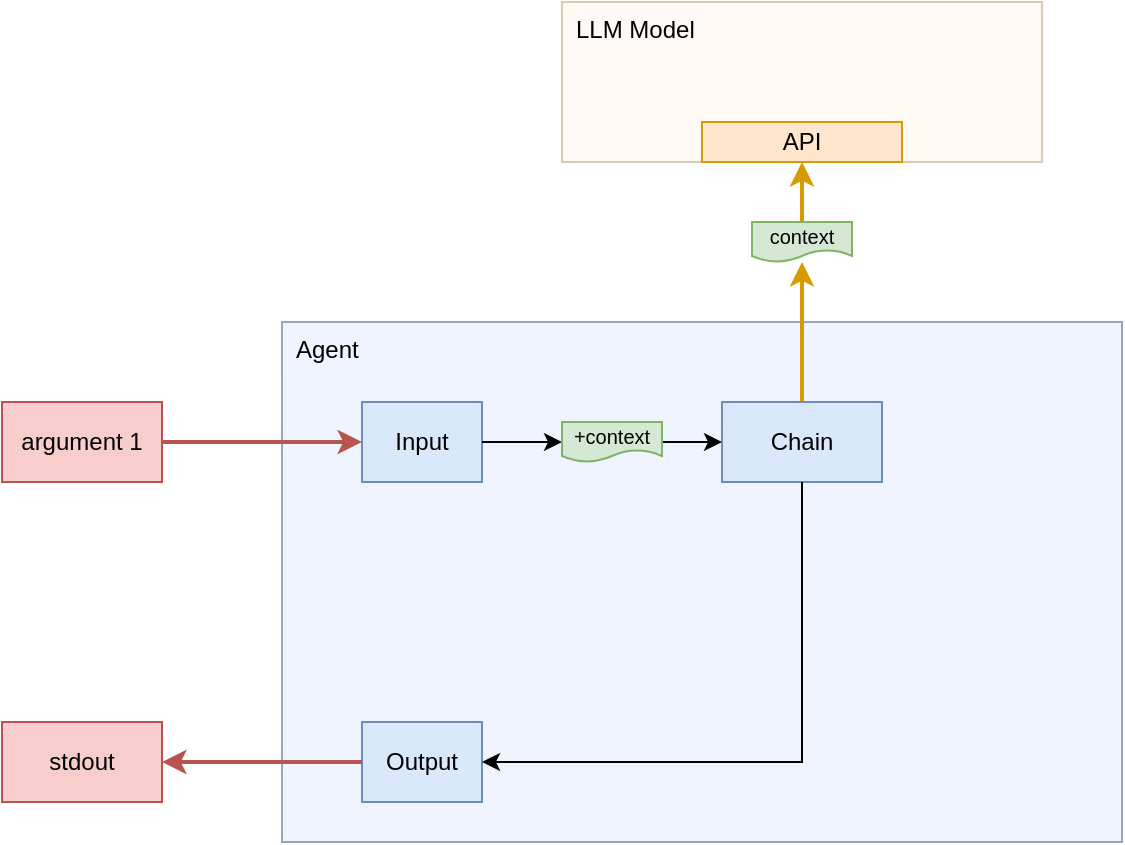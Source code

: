 <mxfile version="27.0.9">
  <diagram name="Page-1" id="8O9bIPkxTm88v-60CmXH">
    <mxGraphModel dx="914" dy="654" grid="1" gridSize="10" guides="1" tooltips="1" connect="1" arrows="1" fold="1" page="1" pageScale="1" pageWidth="850" pageHeight="1100" math="0" shadow="0">
      <root>
        <mxCell id="0" />
        <mxCell id="1" parent="0" />
        <mxCell id="sNEp63KYvdglDLY9eAk5-52" value="step 1 - single API call" parent="0" />
        <mxCell id="sNEp63KYvdglDLY9eAk5-1" value="Agent" style="rounded=0;whiteSpace=wrap;html=1;fillColor=#EFF4FF;strokeColor=#99A4BF;strokeWidth=1;align=left;verticalAlign=top;spacingLeft=5;" parent="sNEp63KYvdglDLY9eAk5-52" vertex="1">
          <mxGeometry x="180" y="200" width="420" height="260" as="geometry" />
        </mxCell>
        <mxCell id="sNEp63KYvdglDLY9eAk5-13" value="LLM Model" style="rounded=0;whiteSpace=wrap;html=1;verticalAlign=top;align=left;spacingLeft=5;fillColor=#FFFAF5;strokeColor=#D7CCB2;" parent="sNEp63KYvdglDLY9eAk5-52" vertex="1">
          <mxGeometry x="320" y="40" width="240" height="80" as="geometry" />
        </mxCell>
        <mxCell id="sNEp63KYvdglDLY9eAk5-25" value="" style="rounded=0;orthogonalLoop=1;jettySize=auto;html=1;exitX=0.5;exitY=0;exitDx=0;exitDy=0;entryX=0.5;entryY=1;entryDx=0;entryDy=0;endArrow=classic;endFill=1;startArrow=none;startFill=0;fillColor=#ffe6cc;strokeColor=#d79b00;strokeWidth=2;" parent="sNEp63KYvdglDLY9eAk5-52" source="sNEp63KYvdglDLY9eAk5-47" target="sNEp63KYvdglDLY9eAk5-26" edge="1">
          <mxGeometry x="-0.022" y="16" relative="1" as="geometry">
            <mxPoint x="-10" y="100" as="sourcePoint" />
            <mxPoint x="360" y="130" as="targetPoint" />
            <mxPoint as="offset" />
          </mxGeometry>
        </mxCell>
        <mxCell id="sNEp63KYvdglDLY9eAk5-26" value="API" style="rounded=0;whiteSpace=wrap;html=1;fillColor=#ffe6cc;strokeColor=#d79b00;" parent="sNEp63KYvdglDLY9eAk5-52" vertex="1">
          <mxGeometry x="390" y="100" width="100" height="20" as="geometry" />
        </mxCell>
        <mxCell id="sNEp63KYvdglDLY9eAk5-48" value="" style="rounded=0;orthogonalLoop=1;jettySize=auto;html=1;exitX=0.5;exitY=0;exitDx=0;exitDy=0;entryX=0.5;entryY=1;entryDx=0;entryDy=0;endArrow=classic;endFill=1;startArrow=none;startFill=0;fillColor=#ffe6cc;strokeColor=#d79b00;strokeWidth=2;" parent="sNEp63KYvdglDLY9eAk5-52" source="sNEp63KYvdglDLY9eAk5-4" target="sNEp63KYvdglDLY9eAk5-47" edge="1">
          <mxGeometry x="-0.022" y="16" relative="1" as="geometry">
            <mxPoint x="440" y="240" as="sourcePoint" />
            <mxPoint x="440" y="120" as="targetPoint" />
            <mxPoint as="offset" />
          </mxGeometry>
        </mxCell>
        <mxCell id="sNEp63KYvdglDLY9eAk5-47" value="context" style="shape=document;whiteSpace=wrap;html=1;boundedLbl=1;fillColor=#d5e8d4;strokeColor=#82b366;fontSize=10;" parent="sNEp63KYvdglDLY9eAk5-52" vertex="1">
          <mxGeometry x="415" y="150" width="50" height="20" as="geometry" />
        </mxCell>
        <mxCell id="sNEp63KYvdglDLY9eAk5-4" value="Chain" style="rounded=0;whiteSpace=wrap;html=1;fillColor=#dae8fc;strokeColor=#6c8ebf;strokeWidth=1;" parent="sNEp63KYvdglDLY9eAk5-52" vertex="1">
          <mxGeometry x="400" y="240" width="80" height="40" as="geometry" />
        </mxCell>
        <mxCell id="sNEp63KYvdglDLY9eAk5-5" value="Input" style="rounded=0;whiteSpace=wrap;html=1;fillColor=#dae8fc;strokeColor=#6c8ebf;strokeWidth=1;" parent="sNEp63KYvdglDLY9eAk5-52" vertex="1">
          <mxGeometry x="220" y="240" width="60" height="40" as="geometry" />
        </mxCell>
        <mxCell id="sNEp63KYvdglDLY9eAk5-7" value="" style="rounded=0;orthogonalLoop=1;jettySize=auto;html=1;entryX=1;entryY=0.5;entryDx=0;entryDy=0;endArrow=none;endFill=0;startArrow=classic;startFill=1;exitX=0;exitY=0.5;exitDx=0;exitDy=0;align=center;verticalAlign=middle;fontFamily=Helvetica;fontSize=11;fontColor=default;labelBackgroundColor=default;" parent="sNEp63KYvdglDLY9eAk5-52" source="sNEp63KYvdglDLY9eAk5-39" target="sNEp63KYvdglDLY9eAk5-5" edge="1">
          <mxGeometry relative="1" as="geometry">
            <mxPoint x="510" y="350" as="sourcePoint" />
            <mxPoint x="610" y="500" as="targetPoint" />
            <Array as="points" />
          </mxGeometry>
        </mxCell>
        <mxCell id="sNEp63KYvdglDLY9eAk5-44" value="" style="rounded=0;orthogonalLoop=1;jettySize=auto;html=1;entryX=1;entryY=0.5;entryDx=0;entryDy=0;endArrow=none;endFill=0;startArrow=classic;startFill=1;exitX=0;exitY=0.5;exitDx=0;exitDy=0;align=center;verticalAlign=middle;fontFamily=Helvetica;fontSize=11;fontColor=default;labelBackgroundColor=default;" parent="sNEp63KYvdglDLY9eAk5-52" source="sNEp63KYvdglDLY9eAk5-4" target="sNEp63KYvdglDLY9eAk5-39" edge="1">
          <mxGeometry relative="1" as="geometry">
            <mxPoint x="400" y="260" as="sourcePoint" />
            <mxPoint x="320" y="260" as="targetPoint" />
            <Array as="points" />
          </mxGeometry>
        </mxCell>
        <mxCell id="sNEp63KYvdglDLY9eAk5-39" value="+context" style="shape=document;whiteSpace=wrap;html=1;boundedLbl=1;fillColor=#d5e8d4;strokeColor=#82b366;fontSize=10;" parent="sNEp63KYvdglDLY9eAk5-52" vertex="1">
          <mxGeometry x="320" y="250" width="50" height="20" as="geometry" />
        </mxCell>
        <mxCell id="sNEp63KYvdglDLY9eAk5-6" value="&lt;div&gt;Output&lt;/div&gt;" style="rounded=0;whiteSpace=wrap;html=1;fillColor=#dae8fc;strokeColor=#6c8ebf;strokeWidth=1;" parent="sNEp63KYvdglDLY9eAk5-52" vertex="1">
          <mxGeometry x="220" y="400" width="60" height="40" as="geometry" />
        </mxCell>
        <mxCell id="sNEp63KYvdglDLY9eAk5-38" value="" style="rounded=0;orthogonalLoop=1;jettySize=auto;html=1;entryX=0;entryY=0.5;entryDx=0;entryDy=0;endArrow=none;endFill=0;startArrow=classic;startFill=1;strokeColor=#b85450;align=center;verticalAlign=middle;fontFamily=Helvetica;fontSize=11;fontColor=default;labelBackgroundColor=default;fillColor=#f8cecc;exitX=1;exitY=0.5;exitDx=0;exitDy=0;strokeWidth=2;" parent="sNEp63KYvdglDLY9eAk5-52" source="sNEp63KYvdglDLY9eAk5-56" target="sNEp63KYvdglDLY9eAk5-6" edge="1">
          <mxGeometry relative="1" as="geometry">
            <mxPoint x="100" y="430" as="sourcePoint" />
            <mxPoint x="170" y="350" as="targetPoint" />
            <Array as="points" />
          </mxGeometry>
        </mxCell>
        <mxCell id="sNEp63KYvdglDLY9eAk5-56" value="stdout" style="rounded=0;whiteSpace=wrap;html=1;fillColor=#f8cecc;strokeColor=#b85450;" parent="sNEp63KYvdglDLY9eAk5-52" vertex="1">
          <mxGeometry x="40" y="400" width="80" height="40" as="geometry" />
        </mxCell>
        <mxCell id="sNEp63KYvdglDLY9eAk5-58" value="[step 1 only]" parent="0" />
        <mxCell id="sNEp63KYvdglDLY9eAk5-37" value="" style="rounded=0;orthogonalLoop=1;jettySize=auto;html=1;entryX=1;entryY=0.5;entryDx=0;entryDy=0;endArrow=none;endFill=0;startArrow=classic;startFill=1;exitX=0;exitY=0.5;exitDx=0;exitDy=0;strokeColor=#b85450;align=center;verticalAlign=middle;fontFamily=Helvetica;fontSize=11;fontColor=default;labelBackgroundColor=default;fillColor=#f8cecc;strokeWidth=2;" parent="sNEp63KYvdglDLY9eAk5-58" source="sNEp63KYvdglDLY9eAk5-5" target="sNEp63KYvdglDLY9eAk5-29" edge="1">
          <mxGeometry relative="1" as="geometry">
            <mxPoint x="410" y="270" as="sourcePoint" />
            <mxPoint x="320" y="270" as="targetPoint" />
            <Array as="points" />
          </mxGeometry>
        </mxCell>
        <mxCell id="sNEp63KYvdglDLY9eAk5-29" value="argument 1" style="rounded=0;whiteSpace=wrap;html=1;fillColor=#f8cecc;strokeColor=#b85450;" parent="sNEp63KYvdglDLY9eAk5-58" vertex="1">
          <mxGeometry x="40" y="240" width="80" height="40" as="geometry" />
        </mxCell>
        <mxCell id="sNEp63KYvdglDLY9eAk5-59" value="" style="rounded=0;orthogonalLoop=1;jettySize=auto;html=1;entryX=0.5;entryY=1;entryDx=0;entryDy=0;endArrow=none;endFill=0;startArrow=classic;startFill=1;exitX=1;exitY=0.5;exitDx=0;exitDy=0;align=center;verticalAlign=middle;fontFamily=Helvetica;fontSize=11;fontColor=default;labelBackgroundColor=default;" parent="sNEp63KYvdglDLY9eAk5-58" source="sNEp63KYvdglDLY9eAk5-6" target="sNEp63KYvdglDLY9eAk5-4" edge="1">
          <mxGeometry relative="1" as="geometry">
            <mxPoint x="340" y="270" as="sourcePoint" />
            <mxPoint x="310" y="270" as="targetPoint" />
            <Array as="points">
              <mxPoint x="440" y="420" />
            </Array>
          </mxGeometry>
        </mxCell>
        <mxCell id="sNEp63KYvdglDLY9eAk5-57" value="step 2 - chat loop" parent="0" visible="0" />
        <mxCell id="sNEp63KYvdglDLY9eAk5-60" value="" style="rounded=0;orthogonalLoop=1;jettySize=auto;html=1;entryX=1;entryY=0.5;entryDx=0;entryDy=0;endArrow=none;endFill=0;startArrow=classic;startFill=1;exitX=0;exitY=0.5;exitDx=0;exitDy=0;strokeColor=#b85450;align=center;verticalAlign=middle;fontFamily=Helvetica;fontSize=11;fontColor=default;labelBackgroundColor=default;fillColor=#f8cecc;strokeWidth=2;" parent="sNEp63KYvdglDLY9eAk5-57" source="sNEp63KYvdglDLY9eAk5-5" target="sNEp63KYvdglDLY9eAk5-61" edge="1">
          <mxGeometry relative="1" as="geometry">
            <mxPoint x="230" y="270" as="sourcePoint" />
            <mxPoint x="330" y="280" as="targetPoint" />
            <Array as="points" />
          </mxGeometry>
        </mxCell>
        <mxCell id="sNEp63KYvdglDLY9eAk5-61" value="stdin" style="rounded=0;whiteSpace=wrap;html=1;fillColor=#f8cecc;strokeColor=#b85450;" parent="sNEp63KYvdglDLY9eAk5-57" vertex="1">
          <mxGeometry x="40" y="240" width="80" height="40" as="geometry" />
        </mxCell>
        <mxCell id="sNEp63KYvdglDLY9eAk5-45" value="" style="rounded=0;orthogonalLoop=1;jettySize=auto;html=1;entryX=0.5;entryY=0;entryDx=0;entryDy=0;endArrow=none;endFill=0;startArrow=classic;startFill=1;exitX=0.5;exitY=1;exitDx=0;exitDy=0;align=center;verticalAlign=middle;fontFamily=Helvetica;fontSize=11;fontColor=default;labelBackgroundColor=default;" parent="sNEp63KYvdglDLY9eAk5-57" source="sNEp63KYvdglDLY9eAk5-5" target="sNEp63KYvdglDLY9eAk5-6" edge="1">
          <mxGeometry relative="1" as="geometry">
            <mxPoint x="260" y="280" as="sourcePoint" />
            <mxPoint x="260" y="400" as="targetPoint" />
            <Array as="points" />
          </mxGeometry>
        </mxCell>
        <mxCell id="sNEp63KYvdglDLY9eAk5-42" value="+context" style="shape=document;whiteSpace=wrap;html=1;boundedLbl=1;fillColor=#d5e8d4;strokeColor=#82b366;fontSize=10;" parent="sNEp63KYvdglDLY9eAk5-57" vertex="1">
          <mxGeometry x="320" y="410" width="50" height="20" as="geometry" />
        </mxCell>
        <mxCell id="sNEp63KYvdglDLY9eAk5-49" value="" style="rounded=0;orthogonalLoop=1;jettySize=auto;html=1;entryX=0;entryY=0.5;entryDx=0;entryDy=0;endArrow=none;endFill=0;startArrow=classic;startFill=1;exitX=1;exitY=0.5;exitDx=0;exitDy=0;" parent="sNEp63KYvdglDLY9eAk5-57" source="sNEp63KYvdglDLY9eAk5-6" target="sNEp63KYvdglDLY9eAk5-42" edge="1">
          <mxGeometry relative="1" as="geometry">
            <mxPoint x="300" y="420" as="sourcePoint" />
            <mxPoint x="620" y="260" as="targetPoint" />
            <Array as="points" />
          </mxGeometry>
        </mxCell>
        <mxCell id="sNEp63KYvdglDLY9eAk5-62" value="[step 2 only]" parent="0" visible="0" />
        <mxCell id="sNEp63KYvdglDLY9eAk5-63" value="" style="rounded=0;orthogonalLoop=1;jettySize=auto;html=1;entryX=0.5;entryY=1;entryDx=0;entryDy=0;endArrow=none;endFill=0;startArrow=classic;startFill=1;exitX=1;exitY=0.5;exitDx=0;exitDy=0;align=center;verticalAlign=middle;fontFamily=Helvetica;fontSize=11;fontColor=default;labelBackgroundColor=default;" parent="sNEp63KYvdglDLY9eAk5-62" source="sNEp63KYvdglDLY9eAk5-42" target="sNEp63KYvdglDLY9eAk5-4" edge="1">
          <mxGeometry relative="1" as="geometry">
            <mxPoint x="310" y="430" as="sourcePoint" />
            <mxPoint x="450" y="290" as="targetPoint" />
            <Array as="points">
              <mxPoint x="440" y="420" />
            </Array>
          </mxGeometry>
        </mxCell>
        <mxCell id="sNEp63KYvdglDLY9eAk5-55" value="step3 - tool: read_file" parent="0" visible="0" />
        <mxCell id="sNEp63KYvdglDLY9eAk5-36" value="Tools" style="rounded=0;whiteSpace=wrap;html=1;verticalAlign=top;align=left;spacingLeft=5;fillColor=#F4EDF7;strokeColor=#B88DCC;" parent="sNEp63KYvdglDLY9eAk5-55" vertex="1">
          <mxGeometry x="320" y="500" width="240" height="120" as="geometry" />
        </mxCell>
        <mxCell id="sNEp63KYvdglDLY9eAk5-35" value="" style="rounded=0;orthogonalLoop=1;jettySize=auto;html=1;entryX=0.5;entryY=1;entryDx=0;entryDy=0;endArrow=classic;endFill=1;startArrow=classic;startFill=1;exitX=0.5;exitY=0;exitDx=0;exitDy=0;strokeColor=#9673a6;align=center;verticalAlign=middle;fontFamily=Helvetica;fontSize=11;fontColor=default;labelBackgroundColor=default;fillColor=#e1d5e7;jumpStyle=arc;strokeWidth=2;" parent="sNEp63KYvdglDLY9eAk5-55" source="sNEp63KYvdglDLY9eAk5-36" target="sNEp63KYvdglDLY9eAk5-2" edge="1">
          <mxGeometry relative="1" as="geometry">
            <mxPoint x="410" y="270" as="sourcePoint" />
            <mxPoint x="310" y="270" as="targetPoint" />
            <Array as="points" />
          </mxGeometry>
        </mxCell>
        <mxCell id="sNEp63KYvdglDLY9eAk5-2" value="Tool Calls" style="rounded=0;whiteSpace=wrap;html=1;fillColor=#dae8fc;strokeColor=#6c8ebf;strokeWidth=1;" parent="sNEp63KYvdglDLY9eAk5-55" vertex="1">
          <mxGeometry x="400" y="400" width="80" height="40" as="geometry" />
        </mxCell>
        <mxCell id="-ElaCYlkuFFpxOwei28A-5" value="" style="rounded=0;orthogonalLoop=1;jettySize=auto;html=1;entryX=0.5;entryY=0;entryDx=0;entryDy=0;endArrow=none;endFill=0;startArrow=classic;startFill=1;exitX=0.494;exitY=0.874;exitDx=0;exitDy=0;align=center;verticalAlign=middle;fontFamily=Helvetica;fontSize=11;fontColor=default;labelBackgroundColor=default;exitPerimeter=0;dashed=1;" edge="1" parent="sNEp63KYvdglDLY9eAk5-55" source="sNEp63KYvdglDLY9eAk5-43" target="sNEp63KYvdglDLY9eAk5-2">
          <mxGeometry relative="1" as="geometry">
            <mxPoint x="430" y="280" as="sourcePoint" />
            <mxPoint x="430" y="300" as="targetPoint" />
            <Array as="points" />
          </mxGeometry>
        </mxCell>
        <mxCell id="sNEp63KYvdglDLY9eAk5-43" value="+context" style="shape=document;whiteSpace=wrap;html=1;boundedLbl=1;fillColor=#d5e8d4;strokeColor=#82b366;fontSize=10;" parent="sNEp63KYvdglDLY9eAk5-55" vertex="1">
          <mxGeometry x="415" y="330" width="50" height="20" as="geometry" />
        </mxCell>
        <mxCell id="sNEp63KYvdglDLY9eAk5-46" value="" style="rounded=0;orthogonalLoop=1;jettySize=auto;html=1;entryX=0.5;entryY=0;entryDx=0;entryDy=0;endArrow=none;endFill=0;startArrow=classic;startFill=1;exitX=0.5;exitY=1;exitDx=0;exitDy=0;align=center;verticalAlign=middle;fontFamily=Helvetica;fontSize=11;fontColor=default;labelBackgroundColor=default;dashed=1;" parent="sNEp63KYvdglDLY9eAk5-55" source="sNEp63KYvdglDLY9eAk5-4" target="sNEp63KYvdglDLY9eAk5-43" edge="1">
          <mxGeometry relative="1" as="geometry">
            <mxPoint x="440" y="280" as="sourcePoint" />
            <mxPoint x="440" y="330" as="targetPoint" />
            <Array as="points" />
          </mxGeometry>
        </mxCell>
        <mxCell id="-ElaCYlkuFFpxOwei28A-6" value="" style="rounded=0;orthogonalLoop=1;jettySize=auto;html=1;entryX=0;entryY=0.5;entryDx=0;entryDy=0;endArrow=none;endFill=0;startArrow=classic;startFill=1;exitX=1;exitY=0.5;exitDx=0;exitDy=0;" edge="1" parent="sNEp63KYvdglDLY9eAk5-55" source="sNEp63KYvdglDLY9eAk5-42" target="sNEp63KYvdglDLY9eAk5-2">
          <mxGeometry relative="1" as="geometry">
            <mxPoint x="310" y="440" as="sourcePoint" />
            <mxPoint x="340" y="440" as="targetPoint" />
            <Array as="points" />
          </mxGeometry>
        </mxCell>
        <mxCell id="-ElaCYlkuFFpxOwei28A-4" value="" style="rounded=0;orthogonalLoop=1;jettySize=auto;html=1;entryX=1;entryY=0.5;entryDx=0;entryDy=0;endArrow=none;endFill=0;startArrow=classic;startFill=1;exitX=1;exitY=0.5;exitDx=0;exitDy=0;" edge="1" parent="sNEp63KYvdglDLY9eAk5-55" source="sNEp63KYvdglDLY9eAk5-2" target="sNEp63KYvdglDLY9eAk5-4">
          <mxGeometry relative="1" as="geometry">
            <mxPoint x="380" y="420" as="sourcePoint" />
            <mxPoint x="480" y="260" as="targetPoint" />
            <Array as="points">
              <mxPoint x="550" y="420" />
              <mxPoint x="550" y="260" />
            </Array>
          </mxGeometry>
        </mxCell>
        <mxCell id="sNEp63KYvdglDLY9eAk5-64" value="read_file" style="rounded=0;whiteSpace=wrap;html=1;verticalAlign=middle;align=center;spacingLeft=5;fillColor=#e1d5e7;strokeColor=#9673a6;" parent="sNEp63KYvdglDLY9eAk5-55" vertex="1">
          <mxGeometry x="340" y="540" width="80" height="20" as="geometry" />
        </mxCell>
        <mxCell id="sNEp63KYvdglDLY9eAk5-65" value="step 4 - tools: ls_dir, edit_file, create_file" parent="0" visible="0" />
        <mxCell id="sNEp63KYvdglDLY9eAk5-66" value="ls_dir" style="rounded=0;whiteSpace=wrap;html=1;verticalAlign=middle;align=center;spacingLeft=5;fillColor=#e1d5e7;strokeColor=#9673a6;" parent="sNEp63KYvdglDLY9eAk5-65" vertex="1">
          <mxGeometry x="340" y="580" width="80" height="20" as="geometry" />
        </mxCell>
        <mxCell id="sNEp63KYvdglDLY9eAk5-71" value="edit_file" style="rounded=0;whiteSpace=wrap;html=1;verticalAlign=middle;align=center;spacingLeft=5;fillColor=#e1d5e7;strokeColor=#9673a6;" parent="sNEp63KYvdglDLY9eAk5-65" vertex="1">
          <mxGeometry x="460" y="540" width="80" height="20" as="geometry" />
        </mxCell>
        <mxCell id="sNEp63KYvdglDLY9eAk5-72" value="create_file" style="rounded=0;whiteSpace=wrap;html=1;verticalAlign=middle;align=center;spacingLeft=5;fillColor=#e1d5e7;strokeColor=#9673a6;" parent="sNEp63KYvdglDLY9eAk5-65" vertex="1">
          <mxGeometry x="460" y="580" width="80" height="20" as="geometry" />
        </mxCell>
      </root>
    </mxGraphModel>
  </diagram>
</mxfile>
